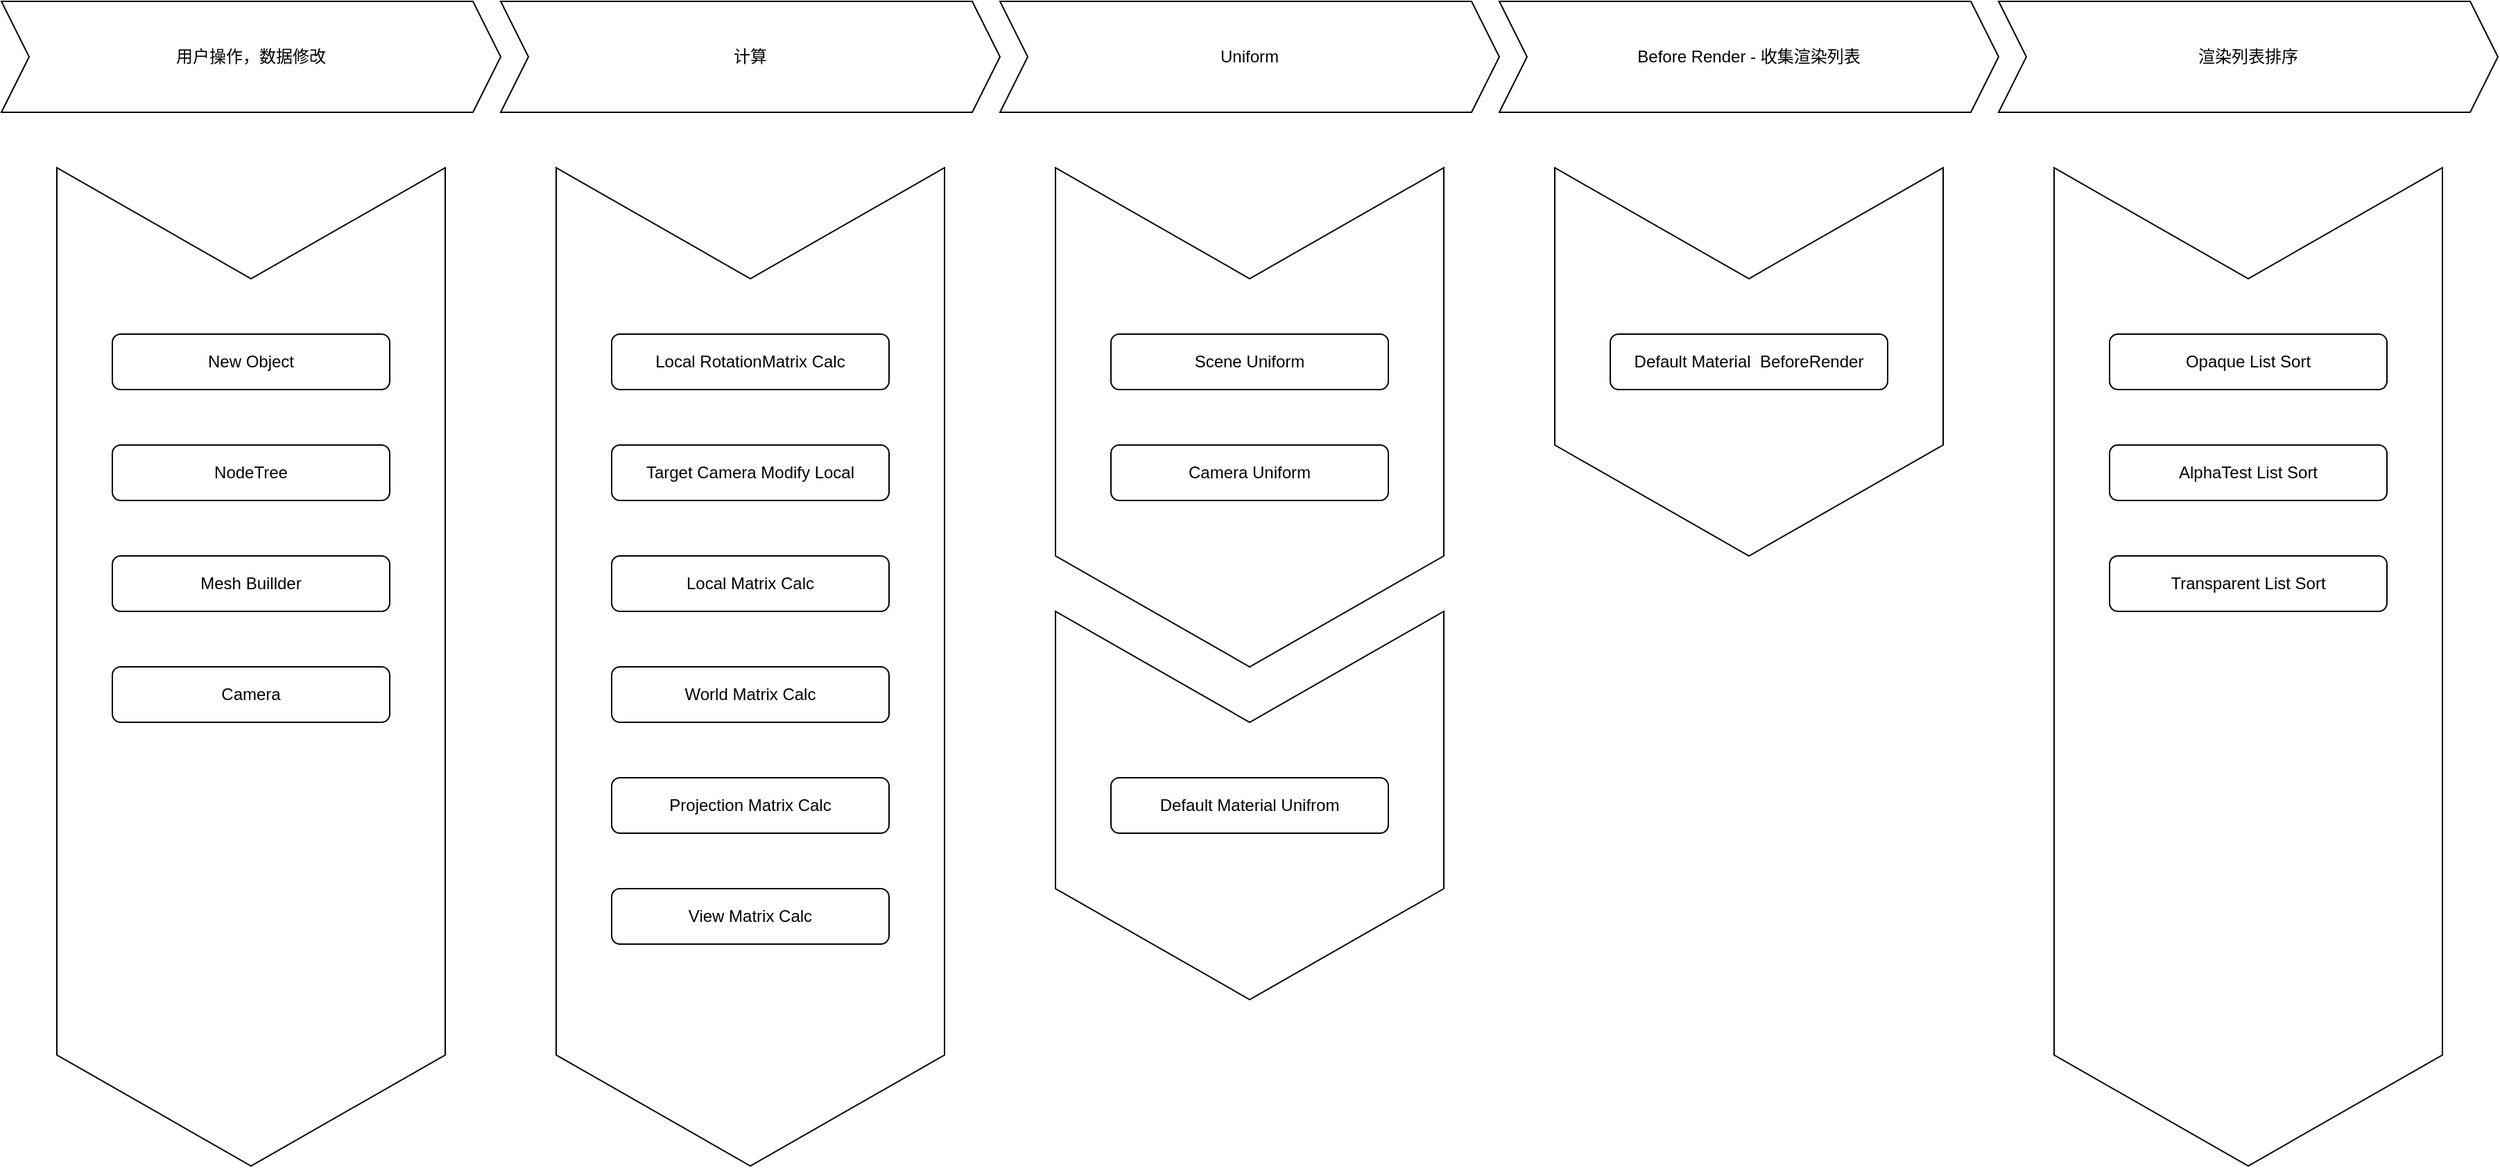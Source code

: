 <mxfile>
    <diagram id="7W4FLCNAzhLjAAYPnn7t" name="Page-1">
        <mxGraphModel dx="3093" dy="1669" grid="1" gridSize="10" guides="1" tooltips="1" connect="1" arrows="1" fold="1" page="1" pageScale="1" pageWidth="850" pageHeight="1100" math="0" shadow="0">
            <root>
                <mxCell id="0"/>
                <mxCell id="1" parent="0"/>
                <mxCell id="44" value="" style="shape=step;perimeter=stepPerimeter;whiteSpace=wrap;html=1;fixedSize=1;direction=south;size=80;" vertex="1" parent="1">
                    <mxGeometry x="1120" y="160" width="280" height="280" as="geometry"/>
                </mxCell>
                <mxCell id="38" value="" style="shape=step;perimeter=stepPerimeter;whiteSpace=wrap;html=1;fixedSize=1;direction=south;size=80;" vertex="1" parent="1">
                    <mxGeometry x="1480" y="160" width="280" height="720" as="geometry"/>
                </mxCell>
                <mxCell id="37" value="" style="shape=step;perimeter=stepPerimeter;whiteSpace=wrap;html=1;fixedSize=1;direction=south;size=80;" vertex="1" parent="1">
                    <mxGeometry x="760" y="480" width="280" height="280" as="geometry"/>
                </mxCell>
                <mxCell id="36" value="" style="shape=step;perimeter=stepPerimeter;whiteSpace=wrap;html=1;fixedSize=1;direction=south;size=80;" vertex="1" parent="1">
                    <mxGeometry x="760" y="160" width="280" height="360" as="geometry"/>
                </mxCell>
                <mxCell id="35" value="" style="shape=step;perimeter=stepPerimeter;whiteSpace=wrap;html=1;fixedSize=1;direction=south;size=80;" vertex="1" parent="1">
                    <mxGeometry x="400" y="160" width="280" height="720" as="geometry"/>
                </mxCell>
                <mxCell id="34" value="" style="shape=step;perimeter=stepPerimeter;whiteSpace=wrap;html=1;fixedSize=1;direction=south;size=80;" vertex="1" parent="1">
                    <mxGeometry x="40" y="160" width="280" height="720" as="geometry"/>
                </mxCell>
                <mxCell id="4" value="New Object" style="rounded=1;whiteSpace=wrap;html=1;" vertex="1" parent="1">
                    <mxGeometry x="80" y="280" width="200" height="40" as="geometry"/>
                </mxCell>
                <mxCell id="5" value="NodeTree" style="rounded=1;whiteSpace=wrap;html=1;" vertex="1" parent="1">
                    <mxGeometry x="80" y="360" width="200" height="40" as="geometry"/>
                </mxCell>
                <mxCell id="6" value="Mesh Buillder" style="rounded=1;whiteSpace=wrap;html=1;" vertex="1" parent="1">
                    <mxGeometry x="80" y="440" width="200" height="40" as="geometry"/>
                </mxCell>
                <mxCell id="7" value="Camera" style="rounded=1;whiteSpace=wrap;html=1;" vertex="1" parent="1">
                    <mxGeometry x="80" y="520" width="200" height="40" as="geometry"/>
                </mxCell>
                <mxCell id="10" value="Local RotationMatrix Calc" style="rounded=1;whiteSpace=wrap;html=1;" vertex="1" parent="1">
                    <mxGeometry x="440" y="280" width="200" height="40" as="geometry"/>
                </mxCell>
                <mxCell id="11" value="Projection Matrix Calc" style="rounded=1;whiteSpace=wrap;html=1;" vertex="1" parent="1">
                    <mxGeometry x="440" y="600" width="200" height="40" as="geometry"/>
                </mxCell>
                <mxCell id="12" value="Target Camera Modify Local" style="rounded=1;whiteSpace=wrap;html=1;" vertex="1" parent="1">
                    <mxGeometry x="440" y="360" width="200" height="40" as="geometry"/>
                </mxCell>
                <mxCell id="13" value="Local Matrix Calc" style="rounded=1;whiteSpace=wrap;html=1;" vertex="1" parent="1">
                    <mxGeometry x="440" y="440" width="200" height="40" as="geometry"/>
                </mxCell>
                <mxCell id="14" value="World Matrix Calc" style="rounded=1;whiteSpace=wrap;html=1;" vertex="1" parent="1">
                    <mxGeometry x="440" y="520" width="200" height="40" as="geometry"/>
                </mxCell>
                <mxCell id="15" value="View Matrix Calc" style="rounded=1;whiteSpace=wrap;html=1;" vertex="1" parent="1">
                    <mxGeometry x="440" y="680" width="200" height="40" as="geometry"/>
                </mxCell>
                <mxCell id="17" value="Scene Uniform" style="rounded=1;whiteSpace=wrap;html=1;" vertex="1" parent="1">
                    <mxGeometry x="800" y="280" width="200" height="40" as="geometry"/>
                </mxCell>
                <mxCell id="18" value="Camera Uniform" style="rounded=1;whiteSpace=wrap;html=1;" vertex="1" parent="1">
                    <mxGeometry x="800" y="360" width="200" height="40" as="geometry"/>
                </mxCell>
                <mxCell id="20" value="Default Material Unifrom" style="rounded=1;whiteSpace=wrap;html=1;" vertex="1" parent="1">
                    <mxGeometry x="800" y="600" width="200" height="40" as="geometry"/>
                </mxCell>
                <mxCell id="21" value="Default Material&amp;nbsp; BeforeRender" style="rounded=1;whiteSpace=wrap;html=1;" vertex="1" parent="1">
                    <mxGeometry x="1160" y="280" width="200" height="40" as="geometry"/>
                </mxCell>
                <mxCell id="23" value="Opaque List Sort" style="rounded=1;whiteSpace=wrap;html=1;" vertex="1" parent="1">
                    <mxGeometry x="1520" y="280" width="200" height="40" as="geometry"/>
                </mxCell>
                <mxCell id="24" value="AlphaTest List Sort" style="rounded=1;whiteSpace=wrap;html=1;" vertex="1" parent="1">
                    <mxGeometry x="1520" y="360" width="200" height="40" as="geometry"/>
                </mxCell>
                <mxCell id="25" value="Transparent List Sort" style="rounded=1;whiteSpace=wrap;html=1;" vertex="1" parent="1">
                    <mxGeometry x="1520" y="440" width="200" height="40" as="geometry"/>
                </mxCell>
                <mxCell id="39" value="用户操作，数据修改" style="shape=step;perimeter=stepPerimeter;whiteSpace=wrap;html=1;fixedSize=1;" vertex="1" parent="1">
                    <mxGeometry y="40" width="360" height="80" as="geometry"/>
                </mxCell>
                <mxCell id="40" value="计算" style="shape=step;perimeter=stepPerimeter;whiteSpace=wrap;html=1;fixedSize=1;" vertex="1" parent="1">
                    <mxGeometry x="360" y="40" width="360" height="80" as="geometry"/>
                </mxCell>
                <mxCell id="41" value="Uniform" style="shape=step;perimeter=stepPerimeter;whiteSpace=wrap;html=1;fixedSize=1;" vertex="1" parent="1">
                    <mxGeometry x="720" y="40" width="360" height="80" as="geometry"/>
                </mxCell>
                <mxCell id="42" value="Before Render - 收集渲染列表" style="shape=step;perimeter=stepPerimeter;whiteSpace=wrap;html=1;fixedSize=1;" vertex="1" parent="1">
                    <mxGeometry x="1080" y="40" width="360" height="80" as="geometry"/>
                </mxCell>
                <mxCell id="43" value="渲染列表排序" style="shape=step;perimeter=stepPerimeter;whiteSpace=wrap;html=1;fixedSize=1;" vertex="1" parent="1">
                    <mxGeometry x="1440" y="40" width="360" height="80" as="geometry"/>
                </mxCell>
            </root>
        </mxGraphModel>
    </diagram>
</mxfile>